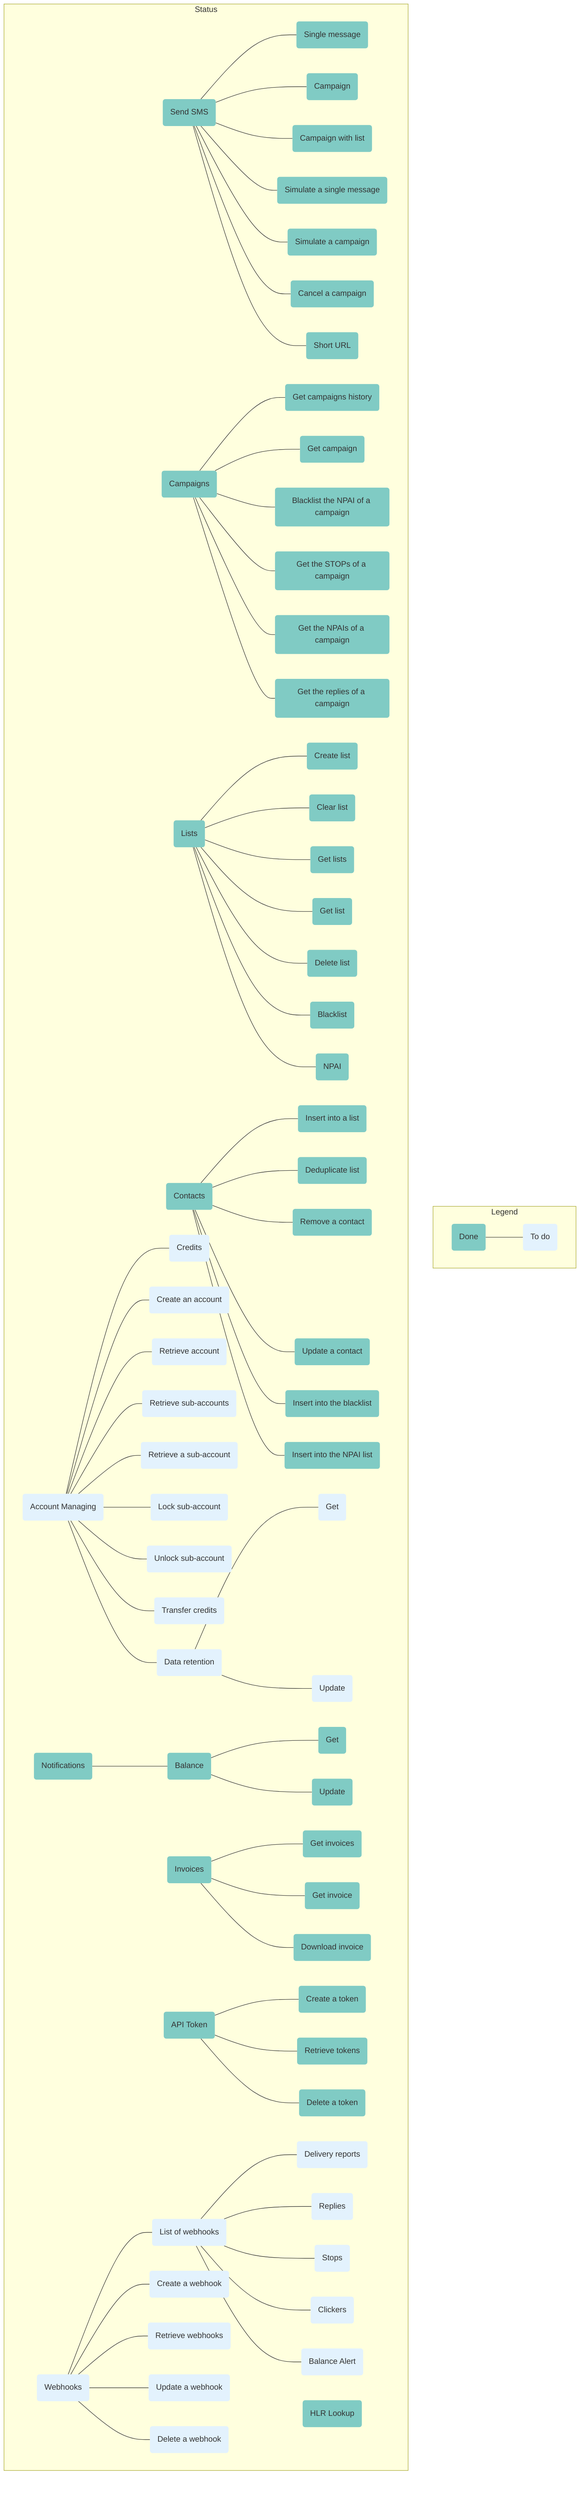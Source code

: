 flowchart BT
    subgraph Legend
        direction LR
        done(Done):::done --- todo(To do):::todo
    end
    subgraph Status
        direction LR
        sendsms(Send SMS):::done --- sendsms1(Single message):::done
        sendsms(Send SMS):::done --- sendsms2(Campaign):::done
        sendsms(Send SMS):::done --- sendsms3(Campaign with list):::done
        sendsms(Send SMS):::done --- sendsms4(Simulate a single message):::done
        sendsms(Send SMS):::done --- sendsms5(Simulate a campaign):::done
        sendsms(Send SMS):::done --- sendsms6(Cancel a campaign):::done
        sendsms(Send SMS):::done --- sendsms7(Short URL):::done
        campaigns(Campaigns):::done --- campaigns1(Get campaigns history):::done
        campaigns(Campaigns):::done --- campaigns2(Get campaign):::done
        campaigns(Campaigns):::done --- campaigns3(Blacklist the NPAI of a campaign):::done
        campaigns(Campaigns):::done --- campaigns4(Get the STOPs of a campaign):::done
        campaigns(Campaigns):::done --- campaigns5(Get the NPAIs of a campaign):::done
        campaigns(Campaigns):::done --- campaigns6(Get the replies of a campaign):::done
        lists(Lists):::done --- lists1(Create list):::done
        lists(Lists):::done --- lists2(Clear list):::done
        lists(Lists):::done --- lists3(Get lists):::done
        lists(Lists):::done --- lists4(Get list):::done
        lists(Lists):::done --- lists5(Delete list):::done
        lists(Lists):::done --- lists6(Blacklist):::done
        lists(Lists):::done --- lists7(NPAI):::done
        cont(Contacts):::done --- cont1(Insert into a list):::done
        cont(Contacts):::done --- cont2(Deduplicate list):::done
        cont(Contacts):::done --- cont3(Remove a contact):::done
        cont(Contacts):::done --- cont4(Update a contact):::done
        cont(Contacts):::done --- cont5(Insert into the blacklist):::done
        cont(Contacts):::done --- cont6(Insert into the NPAI list):::done
        accmgmt(Account Managing):::todo --- accmgmt1(Credits):::todo
        accmgmt(Account Managing):::todo --- accmgmt2(Create an account):::todo
        accmgmt(Account Managing):::todo --- accmgmt3(Retrieve account):::todo
        accmgmt(Account Managing):::todo --- accmgmt4(Retrieve sub-accounts):::todo
        accmgmt(Account Managing):::todo --- accmgmt5(Retrieve a sub-account):::todo
        accmgmt(Account Managing):::todo --- accmgmt6(Lock sub-account):::todo
        accmgmt(Account Managing):::todo --- accmgmt7(Unlock sub-account):::todo
        accmgmt(Account Managing):::todo --- accmgmt8(Transfer credits):::todo
        accmgmt(Account Managing):::todo --- accmgmt9(Data retention):::todo
        accmgmt9(Data retention):::todo --- dataretentionget(Get):::todo
        accmgmt9(Data retention):::todo --- dataretentionupdate(Update):::todo
        notif(Notifications):::done --- notif1(Balance):::done
        notif1(Balance):::done --- notifget(Get):::done
        notif1(Balance):::done --- notifupdate(Update):::done
        invoices(Invoices):::done --- invoices1(Get invoices):::done
        invoices(Invoices):::done --- invoices2(Get invoice):::done
        invoices(Invoices):::done --- invoices3(Download invoice):::done
        apitoken(API Token):::done --- apitoken1(Create a token):::done
        apitoken(API Token):::done --- apitoken2(Retrieve tokens):::done
        apitoken(API Token):::done --- apitoken3(Delete a token):::done
        hlrlookup(HLR Lookup):::done
        webhooks(Webhooks):::todo
        webhooks(Webhooks):::todo --- webhooks1(List of webhooks):::todo
        webhooks1(List of webhooks):::todo --- listofwebhooks1(Delivery reports):::todo
        webhooks1(List of webhooks):::todo --- listofwebhooks2(Replies):::todo
        webhooks1(List of webhooks):::todo --- listofwebhooks3(Stops):::todo
        webhooks1(List of webhooks):::todo --- listofwebhooks4(Clickers):::todo
        webhooks1(List of webhooks):::todo --- listofwebhooks5(Balance Alert):::todo
        webhooks(Webhooks):::todo --- webhooks2(Create a webhook):::todo
        webhooks(Webhooks):::todo --- webhooks3(Retrieve webhooks):::todo
        webhooks(Webhooks):::todo --- webhooks4(Update a webhook):::todo
        webhooks(Webhooks):::todo --- webhooks5(Delete a webhook):::todo
    end
    classDef done fill:#80CBC4,stroke-opacity:0;
    classDef todo fill:#E3F2FD,stroke-opacity:0;